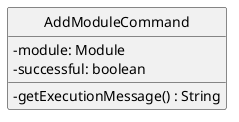 @startuml
skinparam classAttributeIconSize 0
hide circle
class AddModuleCommand {
 -module: Module
 -successful: boolean

 -getExecutionMessage() : String

}
@enduml